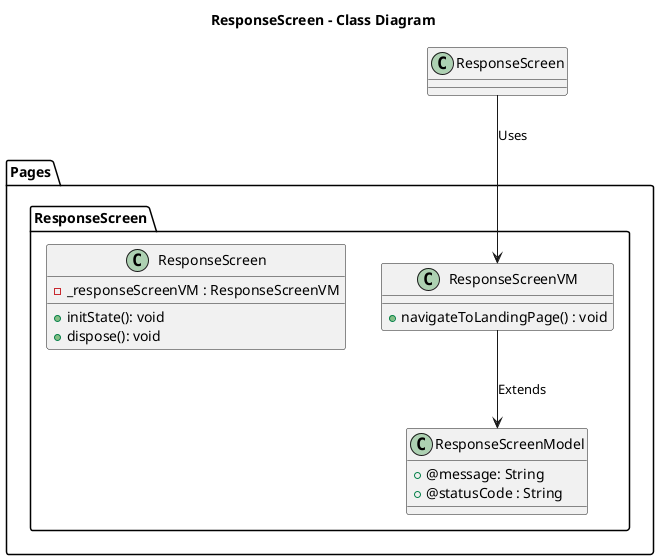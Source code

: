 @startuml ResponseScreen - Class

title ResponseScreen - Class Diagram

package Pages{
    package ResponseScreen{
        class ResponseScreenModel{
            + @message: String
            + @statusCode : String
        }
        class ResponseScreenVM{
            + navigateToLandingPage() : void
        }
        class ResponseScreen{
            - _responseScreenVM : ResponseScreenVM
            + initState(): void
            + dispose(): void
        }
    }
}

ResponseScreen --> ResponseScreenVM : Uses
ResponseScreenVM --> ResponseScreenModel : Extends
@enduml